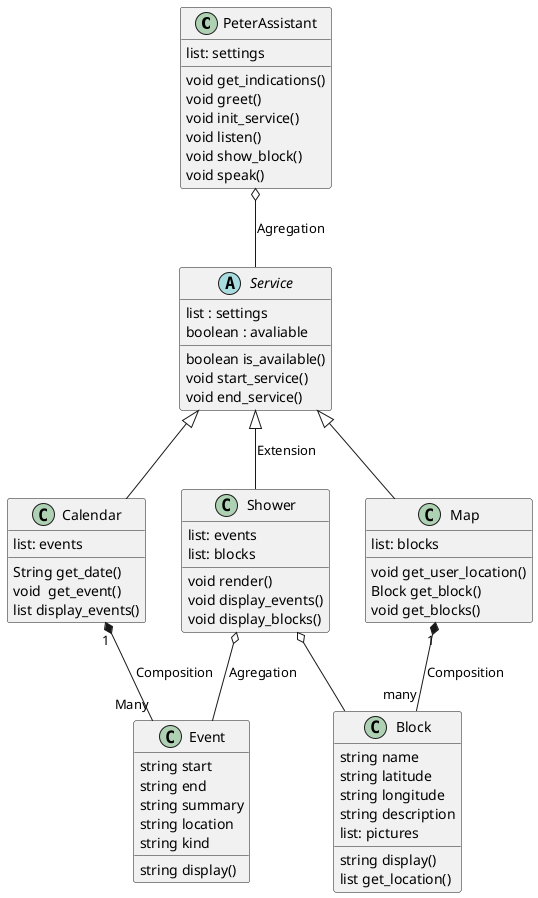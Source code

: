 @startuml

class PeterAssistant{
    list: settings
    void get_indications() 
    void greet()
    void init_service()
    void listen()
    void show_block()
    void speak()
}
PeterAssistant o-- Service : Agregation
abstract class Service{
    list : settings
    boolean : avaliable
    boolean is_available()
    void start_service()
    void end_service()
}
class Calendar{
    list: events
    String get_date()
    void  get_event()
    list display_events()
}
Service  <|-- Calendar
class Event{
    string start 
    string end 
    string summary 
    string location 
    string kind 
    string display()
}
Calendar "1" *--  "Many" Event:Composition
class Map{
    list: blocks
    void get_user_location()
    Block get_block()
    void get_blocks()

}
Service <|-- Map
class Block{
    string name
    string latitude
    string longitude
    string description
    list: pictures
    string display()
    list get_location()
}

Map "1" *-- "many" Block : Composition
class Shower{
    list: events
    list: blocks
    void render()
    void display_events()
    void display_blocks()
}
Service <|-- Shower : Extension
Shower o-- Event: Agregation 
Shower o-- Block
@enduml